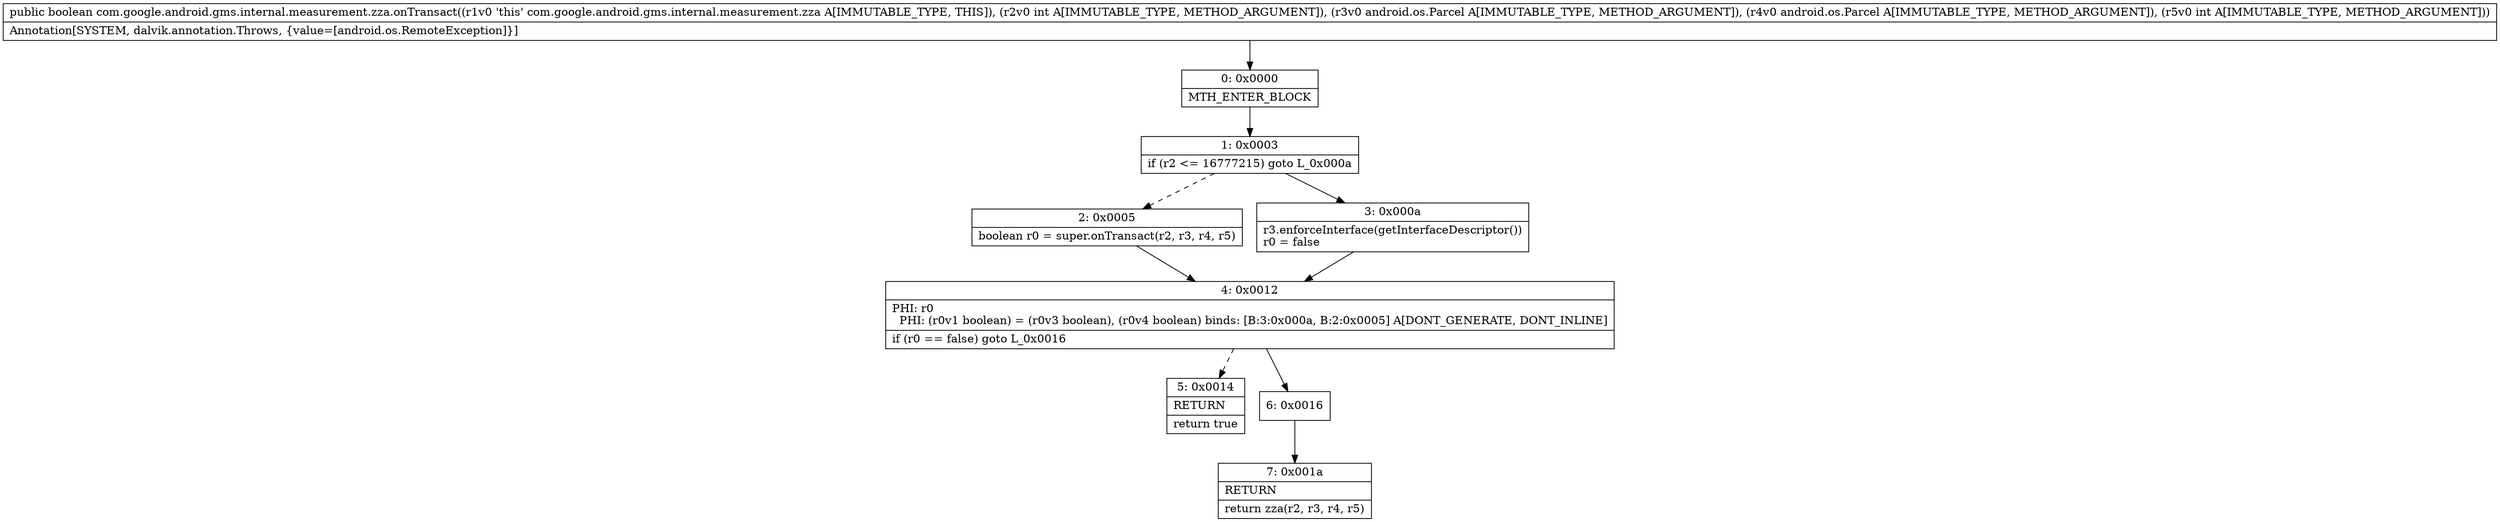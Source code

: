 digraph "CFG forcom.google.android.gms.internal.measurement.zza.onTransact(ILandroid\/os\/Parcel;Landroid\/os\/Parcel;I)Z" {
Node_0 [shape=record,label="{0\:\ 0x0000|MTH_ENTER_BLOCK\l}"];
Node_1 [shape=record,label="{1\:\ 0x0003|if (r2 \<= 16777215) goto L_0x000a\l}"];
Node_2 [shape=record,label="{2\:\ 0x0005|boolean r0 = super.onTransact(r2, r3, r4, r5)\l}"];
Node_3 [shape=record,label="{3\:\ 0x000a|r3.enforceInterface(getInterfaceDescriptor())\lr0 = false\l}"];
Node_4 [shape=record,label="{4\:\ 0x0012|PHI: r0 \l  PHI: (r0v1 boolean) = (r0v3 boolean), (r0v4 boolean) binds: [B:3:0x000a, B:2:0x0005] A[DONT_GENERATE, DONT_INLINE]\l|if (r0 == false) goto L_0x0016\l}"];
Node_5 [shape=record,label="{5\:\ 0x0014|RETURN\l|return true\l}"];
Node_6 [shape=record,label="{6\:\ 0x0016}"];
Node_7 [shape=record,label="{7\:\ 0x001a|RETURN\l|return zza(r2, r3, r4, r5)\l}"];
MethodNode[shape=record,label="{public boolean com.google.android.gms.internal.measurement.zza.onTransact((r1v0 'this' com.google.android.gms.internal.measurement.zza A[IMMUTABLE_TYPE, THIS]), (r2v0 int A[IMMUTABLE_TYPE, METHOD_ARGUMENT]), (r3v0 android.os.Parcel A[IMMUTABLE_TYPE, METHOD_ARGUMENT]), (r4v0 android.os.Parcel A[IMMUTABLE_TYPE, METHOD_ARGUMENT]), (r5v0 int A[IMMUTABLE_TYPE, METHOD_ARGUMENT]))  | Annotation[SYSTEM, dalvik.annotation.Throws, \{value=[android.os.RemoteException]\}]\l}"];
MethodNode -> Node_0;
Node_0 -> Node_1;
Node_1 -> Node_2[style=dashed];
Node_1 -> Node_3;
Node_2 -> Node_4;
Node_3 -> Node_4;
Node_4 -> Node_5[style=dashed];
Node_4 -> Node_6;
Node_6 -> Node_7;
}

